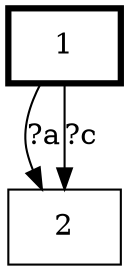 digraph ICTS { 
 q1 [shape = "rectangle" label="1" penwidth = 3]; 
 q2 [shape = "rectangle" label="2"]; 
 q1 [shape = "rectangle" label="1" penwidth = 3]; 
 q2 [shape = "rectangle" label="2"]; 
 q1 -> q2 [label="?a"]; 
 q1 -> q2 [label="?c"]; 
 }
 